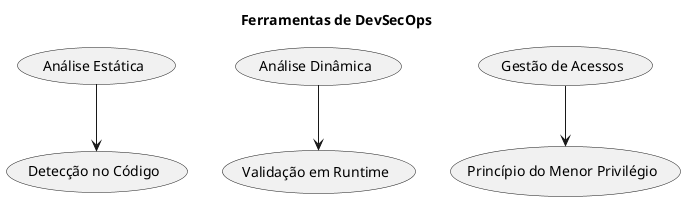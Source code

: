 @startuml
title Ferramentas de DevSecOps
(Análise Estática) --> (Detecção no Código)
(Análise Dinâmica) --> (Validação em Runtime)
(Gestão de Acessos) --> (Princípio do Menor Privilégio)
@enduml
